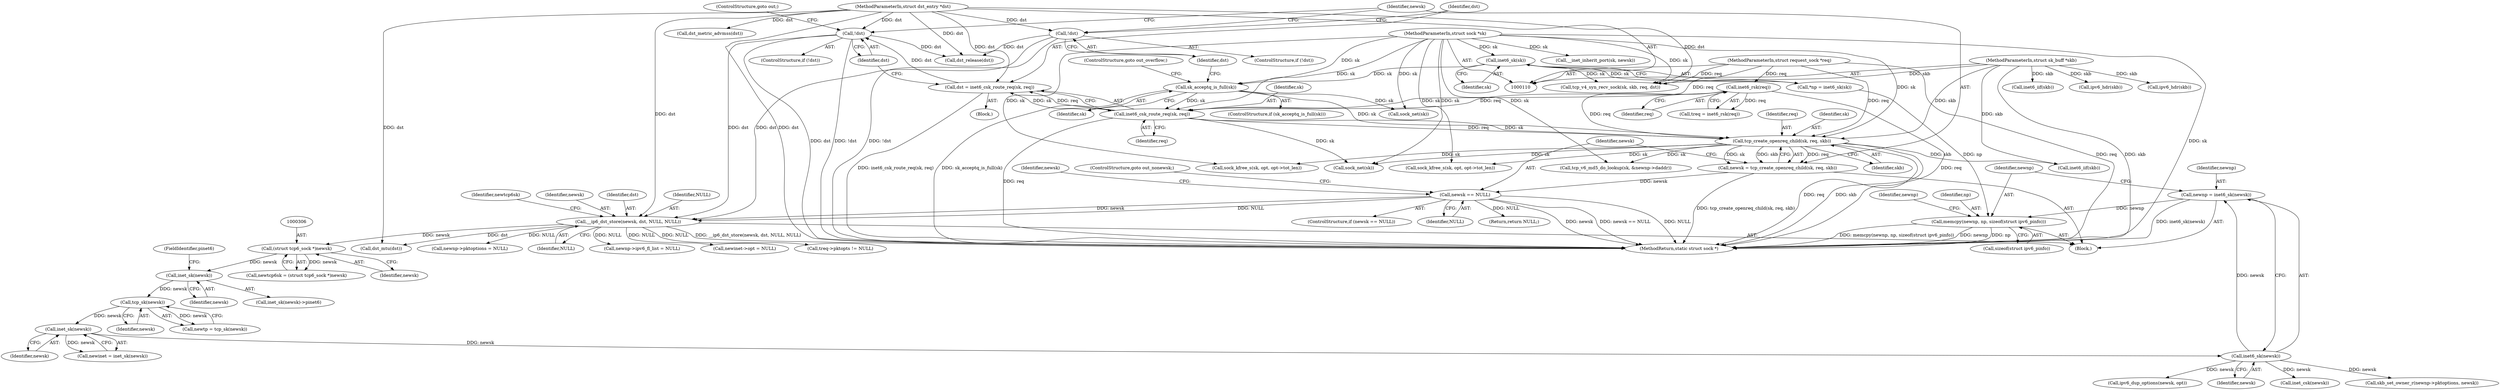 digraph "0_linux_f6d8bd051c391c1c0458a30b2a7abcd939329259_33@pointer" {
"1000325" [label="(Call,newnp = inet6_sk(newsk))"];
"1000327" [label="(Call,inet6_sk(newsk))"];
"1000323" [label="(Call,inet_sk(newsk))"];
"1000319" [label="(Call,tcp_sk(newsk))"];
"1000310" [label="(Call,inet_sk(newsk))"];
"1000305" [label="(Call,(struct tcp6_sock *)newsk)"];
"1000298" [label="(Call,__ip6_dst_store(newsk, dst, NULL, NULL))"];
"1000289" [label="(Call,newsk == NULL)"];
"1000282" [label="(Call,newsk = tcp_create_openreq_child(sk, req, skb))"];
"1000284" [label="(Call,tcp_create_openreq_child(sk, req, skb))"];
"1000266" [label="(Call,sk_acceptq_is_full(sk))"];
"1000121" [label="(Call,inet6_sk(sk))"];
"1000111" [label="(MethodParameterIn,struct sock *sk)"];
"1000275" [label="(Call,inet6_csk_route_req(sk, req))"];
"1000258" [label="(Call,inet6_rsk(req))"];
"1000113" [label="(MethodParameterIn,struct request_sock *req)"];
"1000112" [label="(MethodParameterIn,struct sk_buff *skb)"];
"1000279" [label="(Call,!dst)"];
"1000273" [label="(Call,dst = inet6_csk_route_req(sk, req))"];
"1000114" [label="(MethodParameterIn,struct dst_entry *dst)"];
"1000270" [label="(Call,!dst)"];
"1000329" [label="(Call,memcpy(newnp, np, sizeof(struct ipv6_pinfo)))"];
"1000307" [label="(Identifier,newsk)"];
"1000577" [label="(Call,sock_net(sk))"];
"1000324" [label="(Identifier,newsk)"];
"1000295" [label="(Identifier,newsk)"];
"1000287" [label="(Identifier,skb)"];
"1000277" [label="(Identifier,req)"];
"1000330" [label="(Identifier,newnp)"];
"1000327" [label="(Call,inet6_sk(newsk))"];
"1000302" [label="(Identifier,NULL)"];
"1000269" [label="(ControlStructure,if (!dst))"];
"1000300" [label="(Identifier,dst)"];
"1000139" [label="(Call,tcp_v4_syn_recv_sock(sk, skb, req, dst))"];
"1000272" [label="(Block,)"];
"1000499" [label="(Call,dst_mtu(dst))"];
"1000454" [label="(Call,ipv6_dup_options(newsk, opt))"];
"1000267" [label="(Identifier,sk)"];
"1000301" [label="(Identifier,NULL)"];
"1000328" [label="(Identifier,newsk)"];
"1000326" [label="(Identifier,newnp)"];
"1000471" [label="(Call,inet_csk(newsk))"];
"1000321" [label="(Call,newinet = inet_sk(newsk))"];
"1000527" [label="(Call,tcp_v6_md5_do_lookup(sk, &newnp->daddr))"];
"1000320" [label="(Identifier,newsk)"];
"1000281" [label="(ControlStructure,goto out;)"];
"1000274" [label="(Identifier,dst)"];
"1000288" [label="(ControlStructure,if (newsk == NULL))"];
"1000258" [label="(Call,inet6_rsk(req))"];
"1000589" [label="(Call,sock_kfree_s(sk, opt, opt->tot_len))"];
"1000273" [label="(Call,dst = inet6_csk_route_req(sk, req))"];
"1000268" [label="(ControlStructure,goto out_overflow;)"];
"1000323" [label="(Call,inet_sk(newsk))"];
"1000122" [label="(Identifier,sk)"];
"1000311" [label="(Identifier,newsk)"];
"1000304" [label="(Identifier,newtcp6sk)"];
"1000292" [label="(ControlStructure,goto out_nonewsk;)"];
"1000266" [label="(Call,sk_acceptq_is_full(sk))"];
"1000270" [label="(Call,!dst)"];
"1000275" [label="(Call,inet6_csk_route_req(sk, req))"];
"1000284" [label="(Call,tcp_create_openreq_child(sk, req, skb))"];
"1000115" [label="(Block,)"];
"1000286" [label="(Identifier,req)"];
"1000331" [label="(Identifier,np)"];
"1000337" [label="(Identifier,newnp)"];
"1000437" [label="(Call,inet6_iif(skb))"];
"1000299" [label="(Identifier,newsk)"];
"1000113" [label="(MethodParameterIn,struct request_sock *req)"];
"1000259" [label="(Identifier,req)"];
"1000505" [label="(Call,dst_metric_advmss(dst))"];
"1000280" [label="(Identifier,dst)"];
"1000290" [label="(Identifier,newsk)"];
"1000423" [label="(Call,skb_set_owner_r(newnp->pktoptions, newsk))"];
"1000309" [label="(Call,inet_sk(newsk)->pinet6)"];
"1000389" [label="(Call,newnp->pktoptions = NULL)"];
"1000283" [label="(Identifier,newsk)"];
"1000265" [label="(ControlStructure,if (sk_acceptq_is_full(sk)))"];
"1000305" [label="(Call,(struct tcp6_sock *)newsk)"];
"1000289" [label="(Call,newsk == NULL)"];
"1000303" [label="(Call,newtcp6sk = (struct tcp6_sock *)newsk)"];
"1000373" [label="(Call,newnp->ipv6_fl_list = NULL)"];
"1000332" [label="(Call,sizeof(struct ipv6_pinfo))"];
"1000112" [label="(MethodParameterIn,struct sk_buff *skb)"];
"1000595" [label="(Call,dst_release(dst))"];
"1000245" [label="(Call,ipv6_hdr(skb))"];
"1000444" [label="(Call,ipv6_hdr(skb))"];
"1000562" [label="(Call,__inet_inherit_port(sk, newsk))"];
"1000278" [label="(ControlStructure,if (!dst))"];
"1000279" [label="(Call,!dst)"];
"1000298" [label="(Call,__ip6_dst_store(newsk, dst, NULL, NULL))"];
"1000256" [label="(Call,treq = inet6_rsk(req))"];
"1000368" [label="(Call,newinet->opt = NULL)"];
"1000271" [label="(Identifier,dst)"];
"1000111" [label="(MethodParameterIn,struct sock *sk)"];
"1000604" [label="(MethodReturn,static struct sock *)"];
"1000325" [label="(Call,newnp = inet6_sk(newsk))"];
"1000285" [label="(Identifier,sk)"];
"1000312" [label="(FieldIdentifier,pinet6)"];
"1000238" [label="(Call,inet6_iif(skb))"];
"1000121" [label="(Call,inet6_sk(sk))"];
"1000291" [label="(Identifier,NULL)"];
"1000602" [label="(Return,return NULL;)"];
"1000599" [label="(Call,sock_net(sk))"];
"1000317" [label="(Call,newtp = tcp_sk(newsk))"];
"1000329" [label="(Call,memcpy(newnp, np, sizeof(struct ipv6_pinfo)))"];
"1000276" [label="(Identifier,sk)"];
"1000119" [label="(Call,*np = inet6_sk(sk))"];
"1000282" [label="(Call,newsk = tcp_create_openreq_child(sk, req, skb))"];
"1000114" [label="(MethodParameterIn,struct dst_entry *dst)"];
"1000395" [label="(Call,treq->pktopts != NULL)"];
"1000310" [label="(Call,inet_sk(newsk))"];
"1000463" [label="(Call,sock_kfree_s(sk, opt, opt->tot_len))"];
"1000319" [label="(Call,tcp_sk(newsk))"];
"1000325" -> "1000115"  [label="AST: "];
"1000325" -> "1000327"  [label="CFG: "];
"1000326" -> "1000325"  [label="AST: "];
"1000327" -> "1000325"  [label="AST: "];
"1000330" -> "1000325"  [label="CFG: "];
"1000325" -> "1000604"  [label="DDG: inet6_sk(newsk)"];
"1000327" -> "1000325"  [label="DDG: newsk"];
"1000325" -> "1000329"  [label="DDG: newnp"];
"1000327" -> "1000328"  [label="CFG: "];
"1000328" -> "1000327"  [label="AST: "];
"1000323" -> "1000327"  [label="DDG: newsk"];
"1000327" -> "1000423"  [label="DDG: newsk"];
"1000327" -> "1000454"  [label="DDG: newsk"];
"1000327" -> "1000471"  [label="DDG: newsk"];
"1000323" -> "1000321"  [label="AST: "];
"1000323" -> "1000324"  [label="CFG: "];
"1000324" -> "1000323"  [label="AST: "];
"1000321" -> "1000323"  [label="CFG: "];
"1000323" -> "1000321"  [label="DDG: newsk"];
"1000319" -> "1000323"  [label="DDG: newsk"];
"1000319" -> "1000317"  [label="AST: "];
"1000319" -> "1000320"  [label="CFG: "];
"1000320" -> "1000319"  [label="AST: "];
"1000317" -> "1000319"  [label="CFG: "];
"1000319" -> "1000317"  [label="DDG: newsk"];
"1000310" -> "1000319"  [label="DDG: newsk"];
"1000310" -> "1000309"  [label="AST: "];
"1000310" -> "1000311"  [label="CFG: "];
"1000311" -> "1000310"  [label="AST: "];
"1000312" -> "1000310"  [label="CFG: "];
"1000305" -> "1000310"  [label="DDG: newsk"];
"1000305" -> "1000303"  [label="AST: "];
"1000305" -> "1000307"  [label="CFG: "];
"1000306" -> "1000305"  [label="AST: "];
"1000307" -> "1000305"  [label="AST: "];
"1000303" -> "1000305"  [label="CFG: "];
"1000305" -> "1000303"  [label="DDG: newsk"];
"1000298" -> "1000305"  [label="DDG: newsk"];
"1000298" -> "1000115"  [label="AST: "];
"1000298" -> "1000302"  [label="CFG: "];
"1000299" -> "1000298"  [label="AST: "];
"1000300" -> "1000298"  [label="AST: "];
"1000301" -> "1000298"  [label="AST: "];
"1000302" -> "1000298"  [label="AST: "];
"1000304" -> "1000298"  [label="CFG: "];
"1000298" -> "1000604"  [label="DDG: __ip6_dst_store(newsk, dst, NULL, NULL)"];
"1000289" -> "1000298"  [label="DDG: newsk"];
"1000289" -> "1000298"  [label="DDG: NULL"];
"1000279" -> "1000298"  [label="DDG: dst"];
"1000270" -> "1000298"  [label="DDG: dst"];
"1000114" -> "1000298"  [label="DDG: dst"];
"1000298" -> "1000368"  [label="DDG: NULL"];
"1000298" -> "1000373"  [label="DDG: NULL"];
"1000298" -> "1000389"  [label="DDG: NULL"];
"1000298" -> "1000395"  [label="DDG: NULL"];
"1000298" -> "1000499"  [label="DDG: dst"];
"1000289" -> "1000288"  [label="AST: "];
"1000289" -> "1000291"  [label="CFG: "];
"1000290" -> "1000289"  [label="AST: "];
"1000291" -> "1000289"  [label="AST: "];
"1000292" -> "1000289"  [label="CFG: "];
"1000295" -> "1000289"  [label="CFG: "];
"1000289" -> "1000604"  [label="DDG: NULL"];
"1000289" -> "1000604"  [label="DDG: newsk"];
"1000289" -> "1000604"  [label="DDG: newsk == NULL"];
"1000282" -> "1000289"  [label="DDG: newsk"];
"1000289" -> "1000602"  [label="DDG: NULL"];
"1000282" -> "1000115"  [label="AST: "];
"1000282" -> "1000284"  [label="CFG: "];
"1000283" -> "1000282"  [label="AST: "];
"1000284" -> "1000282"  [label="AST: "];
"1000290" -> "1000282"  [label="CFG: "];
"1000282" -> "1000604"  [label="DDG: tcp_create_openreq_child(sk, req, skb)"];
"1000284" -> "1000282"  [label="DDG: sk"];
"1000284" -> "1000282"  [label="DDG: req"];
"1000284" -> "1000282"  [label="DDG: skb"];
"1000284" -> "1000287"  [label="CFG: "];
"1000285" -> "1000284"  [label="AST: "];
"1000286" -> "1000284"  [label="AST: "];
"1000287" -> "1000284"  [label="AST: "];
"1000284" -> "1000604"  [label="DDG: req"];
"1000284" -> "1000604"  [label="DDG: skb"];
"1000266" -> "1000284"  [label="DDG: sk"];
"1000275" -> "1000284"  [label="DDG: sk"];
"1000275" -> "1000284"  [label="DDG: req"];
"1000111" -> "1000284"  [label="DDG: sk"];
"1000258" -> "1000284"  [label="DDG: req"];
"1000113" -> "1000284"  [label="DDG: req"];
"1000112" -> "1000284"  [label="DDG: skb"];
"1000284" -> "1000437"  [label="DDG: skb"];
"1000284" -> "1000463"  [label="DDG: sk"];
"1000284" -> "1000527"  [label="DDG: sk"];
"1000284" -> "1000589"  [label="DDG: sk"];
"1000284" -> "1000599"  [label="DDG: sk"];
"1000266" -> "1000265"  [label="AST: "];
"1000266" -> "1000267"  [label="CFG: "];
"1000267" -> "1000266"  [label="AST: "];
"1000268" -> "1000266"  [label="CFG: "];
"1000271" -> "1000266"  [label="CFG: "];
"1000266" -> "1000604"  [label="DDG: sk_acceptq_is_full(sk)"];
"1000121" -> "1000266"  [label="DDG: sk"];
"1000111" -> "1000266"  [label="DDG: sk"];
"1000266" -> "1000275"  [label="DDG: sk"];
"1000266" -> "1000577"  [label="DDG: sk"];
"1000121" -> "1000119"  [label="AST: "];
"1000121" -> "1000122"  [label="CFG: "];
"1000122" -> "1000121"  [label="AST: "];
"1000119" -> "1000121"  [label="CFG: "];
"1000121" -> "1000119"  [label="DDG: sk"];
"1000111" -> "1000121"  [label="DDG: sk"];
"1000121" -> "1000139"  [label="DDG: sk"];
"1000111" -> "1000110"  [label="AST: "];
"1000111" -> "1000604"  [label="DDG: sk"];
"1000111" -> "1000139"  [label="DDG: sk"];
"1000111" -> "1000275"  [label="DDG: sk"];
"1000111" -> "1000463"  [label="DDG: sk"];
"1000111" -> "1000527"  [label="DDG: sk"];
"1000111" -> "1000562"  [label="DDG: sk"];
"1000111" -> "1000577"  [label="DDG: sk"];
"1000111" -> "1000589"  [label="DDG: sk"];
"1000111" -> "1000599"  [label="DDG: sk"];
"1000275" -> "1000273"  [label="AST: "];
"1000275" -> "1000277"  [label="CFG: "];
"1000276" -> "1000275"  [label="AST: "];
"1000277" -> "1000275"  [label="AST: "];
"1000273" -> "1000275"  [label="CFG: "];
"1000275" -> "1000604"  [label="DDG: req"];
"1000275" -> "1000273"  [label="DDG: sk"];
"1000275" -> "1000273"  [label="DDG: req"];
"1000258" -> "1000275"  [label="DDG: req"];
"1000113" -> "1000275"  [label="DDG: req"];
"1000275" -> "1000599"  [label="DDG: sk"];
"1000258" -> "1000256"  [label="AST: "];
"1000258" -> "1000259"  [label="CFG: "];
"1000259" -> "1000258"  [label="AST: "];
"1000256" -> "1000258"  [label="CFG: "];
"1000258" -> "1000604"  [label="DDG: req"];
"1000258" -> "1000256"  [label="DDG: req"];
"1000113" -> "1000258"  [label="DDG: req"];
"1000113" -> "1000110"  [label="AST: "];
"1000113" -> "1000604"  [label="DDG: req"];
"1000113" -> "1000139"  [label="DDG: req"];
"1000112" -> "1000110"  [label="AST: "];
"1000112" -> "1000604"  [label="DDG: skb"];
"1000112" -> "1000139"  [label="DDG: skb"];
"1000112" -> "1000238"  [label="DDG: skb"];
"1000112" -> "1000245"  [label="DDG: skb"];
"1000112" -> "1000437"  [label="DDG: skb"];
"1000112" -> "1000444"  [label="DDG: skb"];
"1000279" -> "1000278"  [label="AST: "];
"1000279" -> "1000280"  [label="CFG: "];
"1000280" -> "1000279"  [label="AST: "];
"1000281" -> "1000279"  [label="CFG: "];
"1000283" -> "1000279"  [label="CFG: "];
"1000279" -> "1000604"  [label="DDG: dst"];
"1000279" -> "1000604"  [label="DDG: !dst"];
"1000273" -> "1000279"  [label="DDG: dst"];
"1000114" -> "1000279"  [label="DDG: dst"];
"1000279" -> "1000595"  [label="DDG: dst"];
"1000273" -> "1000272"  [label="AST: "];
"1000274" -> "1000273"  [label="AST: "];
"1000280" -> "1000273"  [label="CFG: "];
"1000273" -> "1000604"  [label="DDG: inet6_csk_route_req(sk, req)"];
"1000114" -> "1000273"  [label="DDG: dst"];
"1000114" -> "1000110"  [label="AST: "];
"1000114" -> "1000604"  [label="DDG: dst"];
"1000114" -> "1000139"  [label="DDG: dst"];
"1000114" -> "1000270"  [label="DDG: dst"];
"1000114" -> "1000499"  [label="DDG: dst"];
"1000114" -> "1000505"  [label="DDG: dst"];
"1000114" -> "1000595"  [label="DDG: dst"];
"1000270" -> "1000269"  [label="AST: "];
"1000270" -> "1000271"  [label="CFG: "];
"1000271" -> "1000270"  [label="AST: "];
"1000274" -> "1000270"  [label="CFG: "];
"1000283" -> "1000270"  [label="CFG: "];
"1000270" -> "1000604"  [label="DDG: !dst"];
"1000270" -> "1000595"  [label="DDG: dst"];
"1000329" -> "1000115"  [label="AST: "];
"1000329" -> "1000332"  [label="CFG: "];
"1000330" -> "1000329"  [label="AST: "];
"1000331" -> "1000329"  [label="AST: "];
"1000332" -> "1000329"  [label="AST: "];
"1000337" -> "1000329"  [label="CFG: "];
"1000329" -> "1000604"  [label="DDG: np"];
"1000329" -> "1000604"  [label="DDG: memcpy(newnp, np, sizeof(struct ipv6_pinfo))"];
"1000329" -> "1000604"  [label="DDG: newnp"];
"1000119" -> "1000329"  [label="DDG: np"];
}
